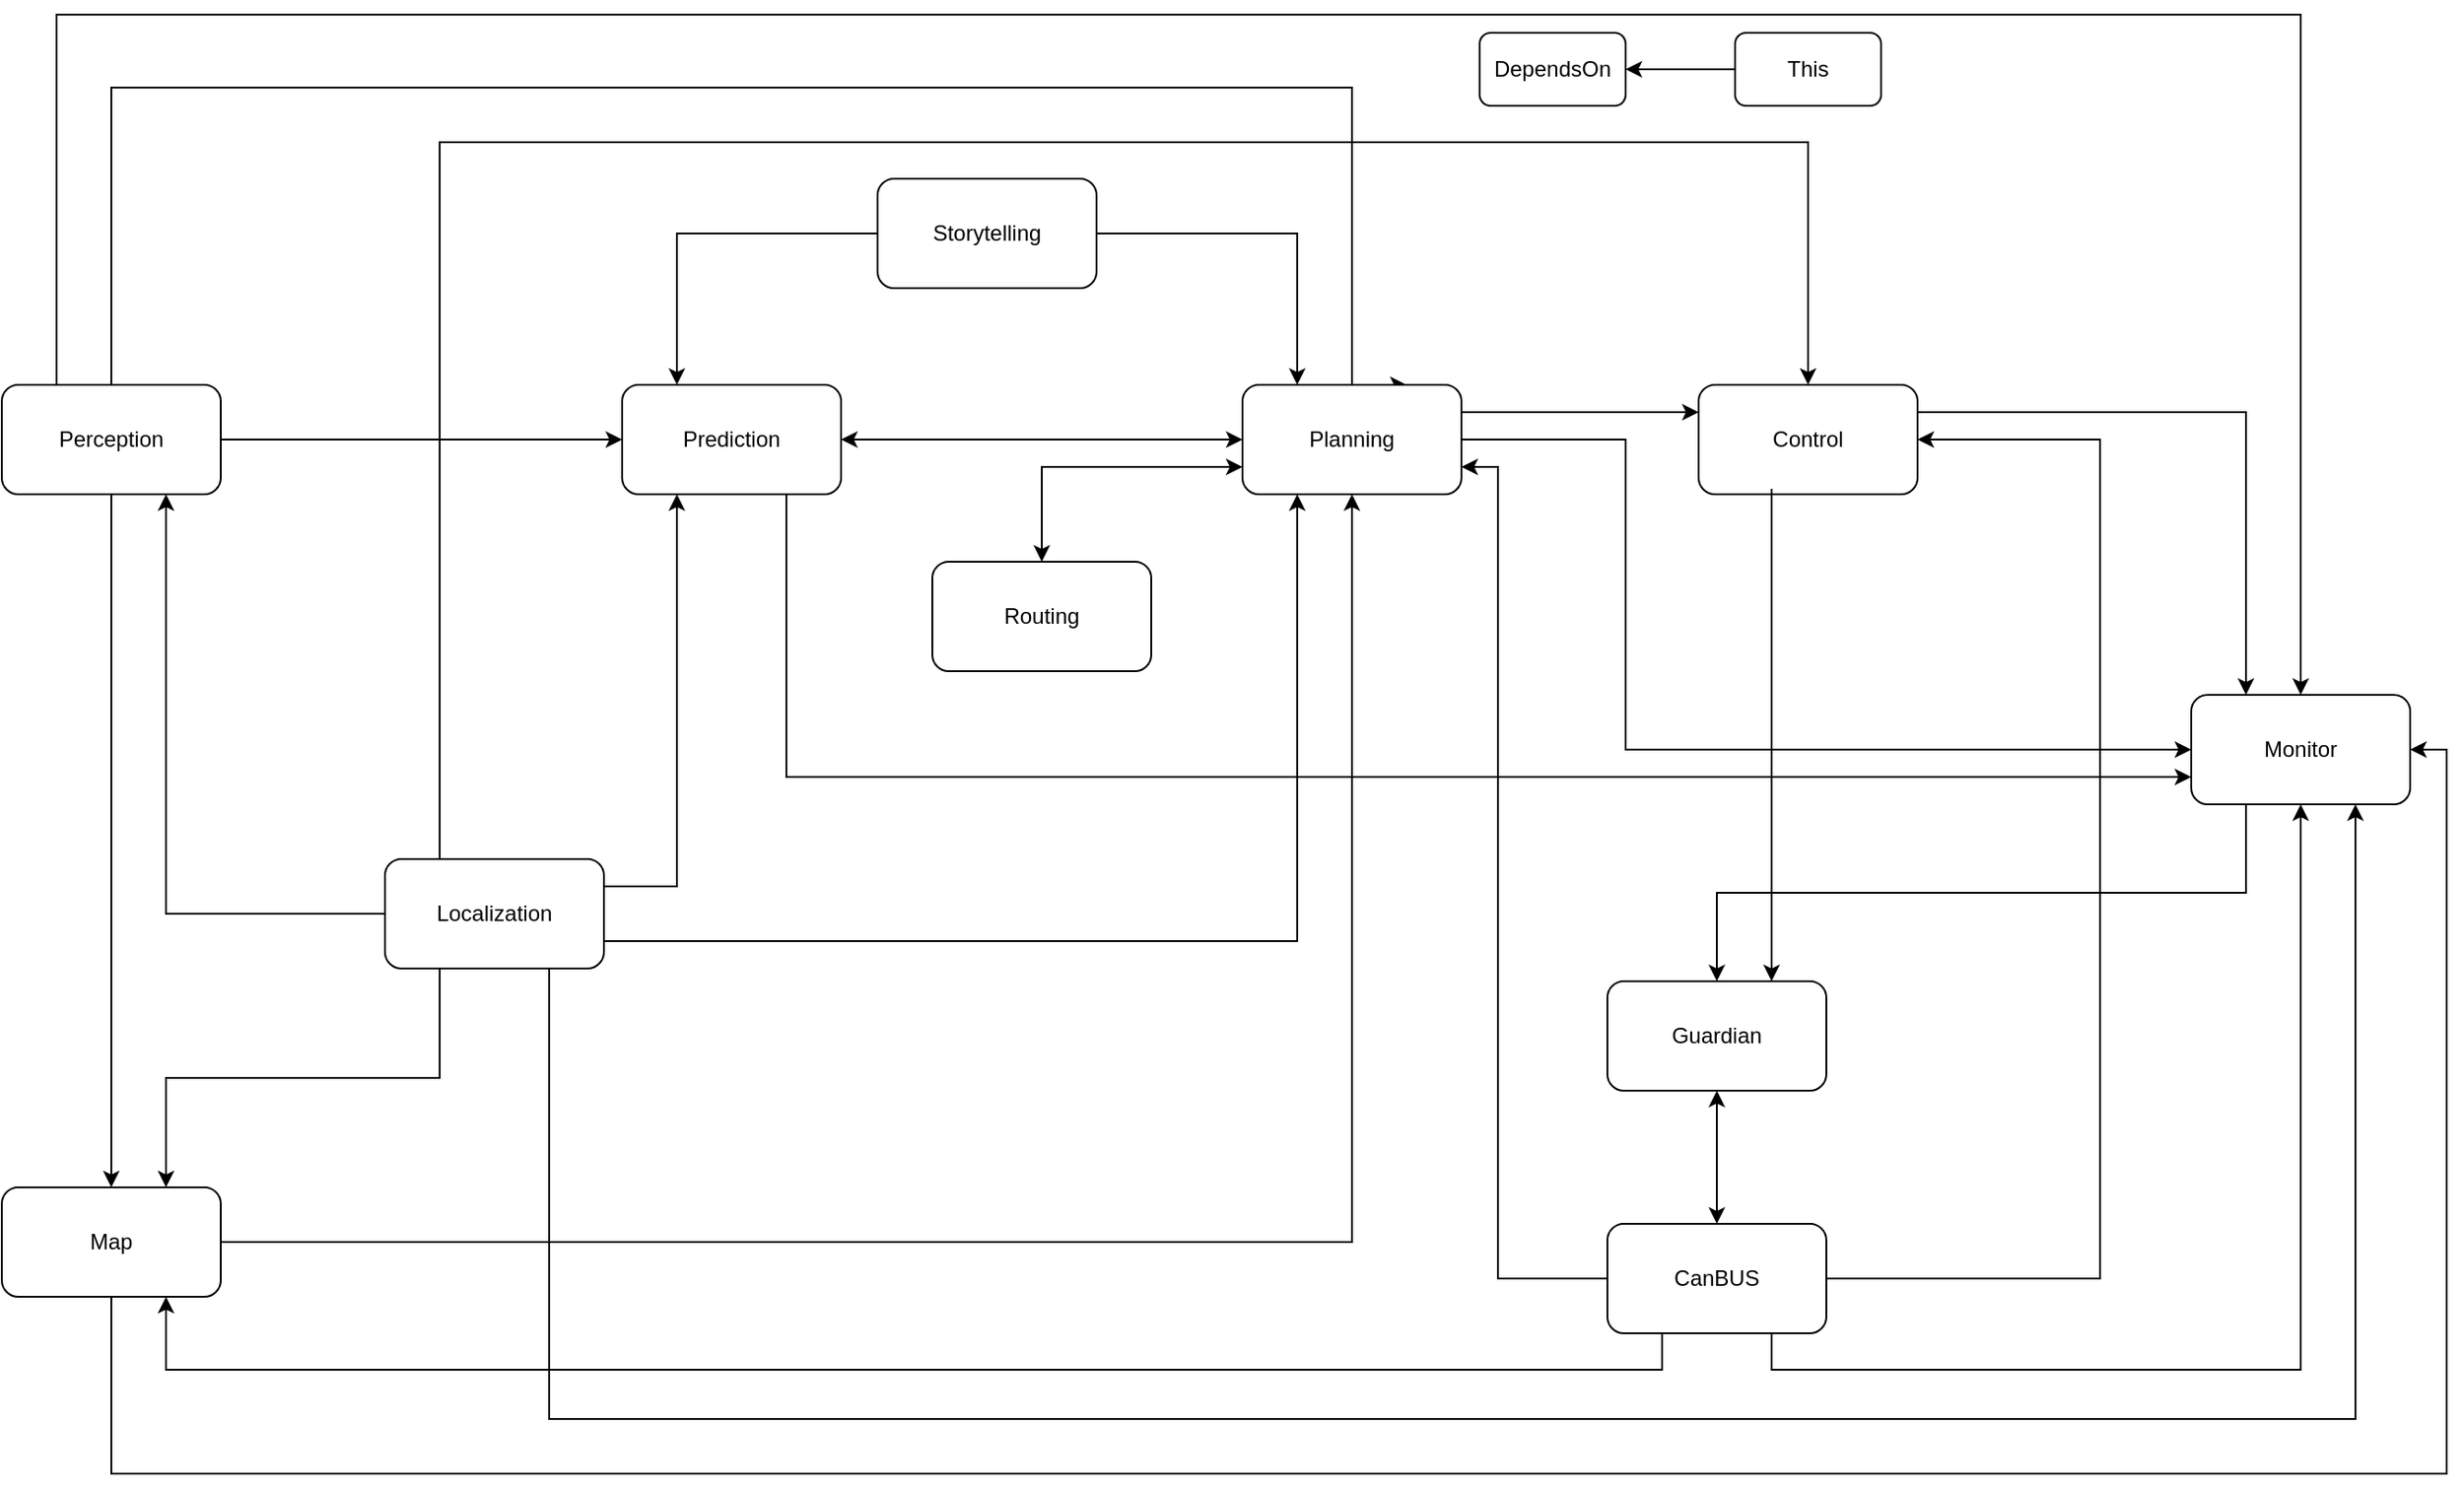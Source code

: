 <mxfile version="17.1.3" type="github"><diagram id="q5uySfuGyyFAdlzgSxIf" name="Page-1"><mxGraphModel dx="1901" dy="1023" grid="1" gridSize="10" guides="1" tooltips="1" connect="1" arrows="1" fold="1" page="1" pageScale="1" pageWidth="850" pageHeight="1100" math="0" shadow="0"><root><mxCell id="0"/><mxCell id="1" parent="0"/><mxCell id="7judBJOATlKyl89qZomi-54" style="edgeStyle=orthogonalEdgeStyle;rounded=0;orthogonalLoop=1;jettySize=auto;html=1;exitX=0;exitY=0.5;exitDx=0;exitDy=0;entryX=0.75;entryY=1;entryDx=0;entryDy=0;" parent="1" source="7judBJOATlKyl89qZomi-2" target="7judBJOATlKyl89qZomi-1" edge="1"><mxGeometry relative="1" as="geometry"><Array as="points"><mxPoint x="200" y="513"/></Array></mxGeometry></mxCell><mxCell id="7judBJOATlKyl89qZomi-1" value="Perception" style="rounded=1;whiteSpace=wrap;html=1;" parent="1" vertex="1"><mxGeometry x="110" y="223" width="120" height="60" as="geometry"/></mxCell><mxCell id="7judBJOATlKyl89qZomi-2" value="Localization" style="rounded=1;whiteSpace=wrap;html=1;" parent="1" vertex="1"><mxGeometry x="320" y="483" width="120" height="60" as="geometry"/></mxCell><mxCell id="7judBJOATlKyl89qZomi-7" style="edgeStyle=orthogonalEdgeStyle;rounded=0;orthogonalLoop=1;jettySize=auto;html=1;exitX=0;exitY=0.5;exitDx=0;exitDy=0;" parent="1" source="7judBJOATlKyl89qZomi-6" target="7judBJOATlKyl89qZomi-4" edge="1"><mxGeometry relative="1" as="geometry"/></mxCell><mxCell id="7judBJOATlKyl89qZomi-4" value="DependsOn" style="rounded=1;whiteSpace=wrap;html=1;" parent="1" vertex="1"><mxGeometry x="920" y="30" width="80" height="40" as="geometry"/></mxCell><mxCell id="7judBJOATlKyl89qZomi-6" value="This" style="rounded=1;whiteSpace=wrap;html=1;" parent="1" vertex="1"><mxGeometry x="1060" y="30" width="80" height="40" as="geometry"/></mxCell><mxCell id="7judBJOATlKyl89qZomi-10" style="edgeStyle=orthogonalEdgeStyle;rounded=0;orthogonalLoop=1;jettySize=auto;html=1;entryX=0;entryY=0.5;entryDx=0;entryDy=0;exitX=1;exitY=0.5;exitDx=0;exitDy=0;" parent="1" source="7judBJOATlKyl89qZomi-1" target="7judBJOATlKyl89qZomi-8" edge="1"><mxGeometry relative="1" as="geometry"/></mxCell><mxCell id="7judBJOATlKyl89qZomi-14" style="edgeStyle=orthogonalEdgeStyle;rounded=0;orthogonalLoop=1;jettySize=auto;html=1;entryX=0.25;entryY=0;entryDx=0;entryDy=0;" parent="1" source="7judBJOATlKyl89qZomi-12" target="7judBJOATlKyl89qZomi-8" edge="1"><mxGeometry relative="1" as="geometry"><Array as="points"><mxPoint x="480" y="140"/><mxPoint x="480" y="140"/></Array></mxGeometry></mxCell><mxCell id="7judBJOATlKyl89qZomi-15" style="edgeStyle=orthogonalEdgeStyle;rounded=0;orthogonalLoop=1;jettySize=auto;html=1;exitX=1;exitY=0.25;exitDx=0;exitDy=0;entryX=0.25;entryY=1;entryDx=0;entryDy=0;" parent="1" source="7judBJOATlKyl89qZomi-2" target="7judBJOATlKyl89qZomi-8" edge="1"><mxGeometry relative="1" as="geometry"><Array as="points"><mxPoint x="480" y="498"/></Array></mxGeometry></mxCell><mxCell id="7judBJOATlKyl89qZomi-17" style="edgeStyle=orthogonalEdgeStyle;rounded=0;orthogonalLoop=1;jettySize=auto;html=1;exitX=0;exitY=0.5;exitDx=0;exitDy=0;entryX=1;entryY=0.75;entryDx=0;entryDy=0;" parent="1" source="7judBJOATlKyl89qZomi-16" target="7judBJOATlKyl89qZomi-11" edge="1"><mxGeometry relative="1" as="geometry"><Array as="points"><mxPoint x="930" y="713"/><mxPoint x="930" y="268"/></Array></mxGeometry></mxCell><mxCell id="7judBJOATlKyl89qZomi-22" style="edgeStyle=orthogonalEdgeStyle;rounded=0;orthogonalLoop=1;jettySize=auto;html=1;exitX=1;exitY=0.5;exitDx=0;exitDy=0;entryX=0.5;entryY=1;entryDx=0;entryDy=0;" parent="1" source="7judBJOATlKyl89qZomi-21" target="7judBJOATlKyl89qZomi-11" edge="1"><mxGeometry relative="1" as="geometry"><Array as="points"><mxPoint x="850" y="693"/></Array></mxGeometry></mxCell><mxCell id="7judBJOATlKyl89qZomi-23" style="edgeStyle=orthogonalEdgeStyle;rounded=0;orthogonalLoop=1;jettySize=auto;html=1;exitX=0.5;exitY=0;exitDx=0;exitDy=0;entryX=0.75;entryY=0;entryDx=0;entryDy=0;" parent="1" source="7judBJOATlKyl89qZomi-1" target="7judBJOATlKyl89qZomi-11" edge="1"><mxGeometry relative="1" as="geometry"><Array as="points"><mxPoint x="170" y="60"/><mxPoint x="850" y="60"/><mxPoint x="850" y="223"/></Array></mxGeometry></mxCell><mxCell id="7judBJOATlKyl89qZomi-25" style="edgeStyle=orthogonalEdgeStyle;rounded=0;orthogonalLoop=1;jettySize=auto;html=1;exitX=1;exitY=0.5;exitDx=0;exitDy=0;entryX=0.25;entryY=0;entryDx=0;entryDy=0;" parent="1" source="7judBJOATlKyl89qZomi-12" target="7judBJOATlKyl89qZomi-11" edge="1"><mxGeometry relative="1" as="geometry"/></mxCell><mxCell id="7judBJOATlKyl89qZomi-61" style="edgeStyle=orthogonalEdgeStyle;rounded=0;orthogonalLoop=1;jettySize=auto;html=1;exitX=1;exitY=0.75;exitDx=0;exitDy=0;entryX=0.25;entryY=1;entryDx=0;entryDy=0;endArrow=classic;endFill=1;strokeColor=default;" parent="1" source="7judBJOATlKyl89qZomi-2" target="7judBJOATlKyl89qZomi-11" edge="1"><mxGeometry relative="1" as="geometry"/></mxCell><mxCell id="7judBJOATlKyl89qZomi-11" value="Planning" style="rounded=1;whiteSpace=wrap;html=1;" parent="1" vertex="1"><mxGeometry x="790" y="223" width="120" height="60" as="geometry"/></mxCell><mxCell id="7judBJOATlKyl89qZomi-12" value="Storytelling" style="rounded=1;whiteSpace=wrap;html=1;" parent="1" vertex="1"><mxGeometry x="590" y="110" width="120" height="60" as="geometry"/></mxCell><mxCell id="7judBJOATlKyl89qZomi-16" value="CanBUS" style="rounded=1;whiteSpace=wrap;html=1;" parent="1" vertex="1"><mxGeometry x="990" y="683" width="120" height="60" as="geometry"/></mxCell><mxCell id="7judBJOATlKyl89qZomi-18" value="Routing" style="rounded=1;whiteSpace=wrap;html=1;" parent="1" vertex="1"><mxGeometry x="620" y="320" width="120" height="60" as="geometry"/></mxCell><mxCell id="7judBJOATlKyl89qZomi-32" style="edgeStyle=orthogonalEdgeStyle;rounded=0;orthogonalLoop=1;jettySize=auto;html=1;exitX=0.25;exitY=1;exitDx=0;exitDy=0;entryX=0.75;entryY=1;entryDx=0;entryDy=0;" parent="1" source="7judBJOATlKyl89qZomi-16" target="7judBJOATlKyl89qZomi-21" edge="1"><mxGeometry relative="1" as="geometry"><Array as="points"><mxPoint x="1020" y="763"/><mxPoint x="200" y="763"/></Array></mxGeometry></mxCell><mxCell id="7judBJOATlKyl89qZomi-33" style="edgeStyle=orthogonalEdgeStyle;rounded=0;orthogonalLoop=1;jettySize=auto;html=1;exitX=0.5;exitY=1;exitDx=0;exitDy=0;entryX=0.5;entryY=0;entryDx=0;entryDy=0;" parent="1" source="7judBJOATlKyl89qZomi-1" target="7judBJOATlKyl89qZomi-21" edge="1"><mxGeometry relative="1" as="geometry"><Array as="points"/></mxGeometry></mxCell><mxCell id="7judBJOATlKyl89qZomi-68" style="edgeStyle=orthogonalEdgeStyle;rounded=0;orthogonalLoop=1;jettySize=auto;html=1;exitX=0.25;exitY=1;exitDx=0;exitDy=0;entryX=0.75;entryY=0;entryDx=0;entryDy=0;endArrow=classic;endFill=1;strokeColor=default;" parent="1" source="7judBJOATlKyl89qZomi-2" target="7judBJOATlKyl89qZomi-21" edge="1"><mxGeometry relative="1" as="geometry"/></mxCell><mxCell id="7judBJOATlKyl89qZomi-21" value="Map" style="rounded=1;whiteSpace=wrap;html=1;" parent="1" vertex="1"><mxGeometry x="110" y="663" width="120" height="60" as="geometry"/></mxCell><mxCell id="7judBJOATlKyl89qZomi-28" style="edgeStyle=orthogonalEdgeStyle;rounded=0;orthogonalLoop=1;jettySize=auto;html=1;exitX=0.25;exitY=0;exitDx=0;exitDy=0;" parent="1" source="7judBJOATlKyl89qZomi-2" target="7judBJOATlKyl89qZomi-26" edge="1"><mxGeometry relative="1" as="geometry"><Array as="points"><mxPoint x="350" y="90"/><mxPoint x="1100" y="90"/></Array></mxGeometry></mxCell><mxCell id="7judBJOATlKyl89qZomi-30" style="edgeStyle=orthogonalEdgeStyle;rounded=0;orthogonalLoop=1;jettySize=auto;html=1;entryX=0.25;entryY=0;entryDx=0;entryDy=0;exitX=1;exitY=0.25;exitDx=0;exitDy=0;" parent="1" source="7judBJOATlKyl89qZomi-26" target="7judBJOATlKyl89qZomi-29" edge="1"><mxGeometry relative="1" as="geometry"/></mxCell><mxCell id="7judBJOATlKyl89qZomi-58" style="edgeStyle=orthogonalEdgeStyle;rounded=0;orthogonalLoop=1;jettySize=auto;html=1;strokeColor=default;exitX=1;exitY=0.5;exitDx=0;exitDy=0;" parent="1" source="7judBJOATlKyl89qZomi-16" target="7judBJOATlKyl89qZomi-26" edge="1"><mxGeometry relative="1" as="geometry"><Array as="points"><mxPoint x="1260" y="713"/><mxPoint x="1260" y="253"/></Array></mxGeometry></mxCell><mxCell id="7judBJOATlKyl89qZomi-66" style="edgeStyle=orthogonalEdgeStyle;rounded=0;orthogonalLoop=1;jettySize=auto;html=1;exitX=1;exitY=0.25;exitDx=0;exitDy=0;entryX=0;entryY=0.25;entryDx=0;entryDy=0;endArrow=classic;endFill=1;strokeColor=default;" parent="1" source="7judBJOATlKyl89qZomi-11" target="7judBJOATlKyl89qZomi-26" edge="1"><mxGeometry relative="1" as="geometry"/></mxCell><mxCell id="7judBJOATlKyl89qZomi-26" value="Control" style="rounded=1;whiteSpace=wrap;html=1;" parent="1" vertex="1"><mxGeometry x="1040" y="223" width="120" height="60" as="geometry"/></mxCell><mxCell id="7judBJOATlKyl89qZomi-41" style="edgeStyle=orthogonalEdgeStyle;rounded=0;orthogonalLoop=1;jettySize=auto;html=1;exitX=0.75;exitY=1;exitDx=0;exitDy=0;entryX=0.75;entryY=1;entryDx=0;entryDy=0;" parent="1" source="7judBJOATlKyl89qZomi-2" target="7judBJOATlKyl89qZomi-29" edge="1"><mxGeometry relative="1" as="geometry"><Array as="points"><mxPoint x="410" y="790"/><mxPoint x="1400" y="790"/></Array></mxGeometry></mxCell><mxCell id="7judBJOATlKyl89qZomi-42" style="edgeStyle=orthogonalEdgeStyle;rounded=0;orthogonalLoop=1;jettySize=auto;html=1;exitX=0.5;exitY=1;exitDx=0;exitDy=0;entryX=1;entryY=0.5;entryDx=0;entryDy=0;" parent="1" source="7judBJOATlKyl89qZomi-21" target="7judBJOATlKyl89qZomi-29" edge="1"><mxGeometry relative="1" as="geometry"><Array as="points"><mxPoint x="170" y="820"/><mxPoint x="1450" y="820"/><mxPoint x="1450" y="423"/></Array></mxGeometry></mxCell><mxCell id="7judBJOATlKyl89qZomi-43" style="edgeStyle=orthogonalEdgeStyle;rounded=0;orthogonalLoop=1;jettySize=auto;html=1;exitX=0.75;exitY=1;exitDx=0;exitDy=0;entryX=0.5;entryY=1;entryDx=0;entryDy=0;" parent="1" source="7judBJOATlKyl89qZomi-16" target="7judBJOATlKyl89qZomi-29" edge="1"><mxGeometry relative="1" as="geometry"/></mxCell><mxCell id="7judBJOATlKyl89qZomi-44" style="edgeStyle=orthogonalEdgeStyle;rounded=0;orthogonalLoop=1;jettySize=auto;html=1;exitX=1;exitY=0.5;exitDx=0;exitDy=0;entryX=0;entryY=0.5;entryDx=0;entryDy=0;" parent="1" source="7judBJOATlKyl89qZomi-11" target="7judBJOATlKyl89qZomi-29" edge="1"><mxGeometry relative="1" as="geometry"><Array as="points"><mxPoint x="1000" y="253"/><mxPoint x="1000" y="423"/></Array></mxGeometry></mxCell><mxCell id="7judBJOATlKyl89qZomi-45" style="edgeStyle=orthogonalEdgeStyle;rounded=0;orthogonalLoop=1;jettySize=auto;html=1;exitX=0.25;exitY=0;exitDx=0;exitDy=0;entryX=0.5;entryY=0;entryDx=0;entryDy=0;" parent="1" source="7judBJOATlKyl89qZomi-1" target="7judBJOATlKyl89qZomi-29" edge="1"><mxGeometry relative="1" as="geometry"><Array as="points"><mxPoint x="140" y="20"/><mxPoint x="1370" y="20"/></Array></mxGeometry></mxCell><mxCell id="7judBJOATlKyl89qZomi-46" style="edgeStyle=orthogonalEdgeStyle;rounded=0;orthogonalLoop=1;jettySize=auto;html=1;exitX=0.75;exitY=1;exitDx=0;exitDy=0;entryX=0;entryY=0.75;entryDx=0;entryDy=0;" parent="1" source="7judBJOATlKyl89qZomi-8" target="7judBJOATlKyl89qZomi-29" edge="1"><mxGeometry relative="1" as="geometry"/></mxCell><mxCell id="7judBJOATlKyl89qZomi-29" value="Monitor" style="rounded=1;whiteSpace=wrap;html=1;" parent="1" vertex="1"><mxGeometry x="1310" y="393" width="120" height="60" as="geometry"/></mxCell><mxCell id="7judBJOATlKyl89qZomi-36" style="edgeStyle=orthogonalEdgeStyle;rounded=0;orthogonalLoop=1;jettySize=auto;html=1;entryX=0.75;entryY=0;entryDx=0;entryDy=0;" parent="1" target="7judBJOATlKyl89qZomi-35" edge="1"><mxGeometry relative="1" as="geometry"><Array as="points"><mxPoint x="1080" y="410"/><mxPoint x="1080" y="410"/></Array><mxPoint x="1080" y="280" as="sourcePoint"/></mxGeometry></mxCell><mxCell id="7judBJOATlKyl89qZomi-37" style="edgeStyle=orthogonalEdgeStyle;rounded=0;orthogonalLoop=1;jettySize=auto;html=1;exitX=0.25;exitY=1;exitDx=0;exitDy=0;" parent="1" source="7judBJOATlKyl89qZomi-29" target="7judBJOATlKyl89qZomi-35" edge="1"><mxGeometry relative="1" as="geometry"/></mxCell><mxCell id="7judBJOATlKyl89qZomi-8" value="Prediction" style="rounded=1;whiteSpace=wrap;html=1;" parent="1" vertex="1"><mxGeometry x="450" y="223" width="120" height="60" as="geometry"/></mxCell><mxCell id="7judBJOATlKyl89qZomi-35" value="Guardian" style="rounded=1;whiteSpace=wrap;html=1;" parent="1" vertex="1"><mxGeometry x="990" y="550" width="120" height="60" as="geometry"/></mxCell><mxCell id="7judBJOATlKyl89qZomi-62" value="" style="endArrow=classic;startArrow=classic;html=1;rounded=0;strokeColor=default;exitX=0;exitY=0.5;exitDx=0;exitDy=0;entryX=1;entryY=0.5;entryDx=0;entryDy=0;" parent="1" source="7judBJOATlKyl89qZomi-11" target="7judBJOATlKyl89qZomi-8" edge="1"><mxGeometry width="50" height="50" relative="1" as="geometry"><mxPoint x="640" y="210" as="sourcePoint"/><mxPoint x="590" y="260" as="targetPoint"/></mxGeometry></mxCell><mxCell id="7judBJOATlKyl89qZomi-63" value="" style="endArrow=classic;startArrow=classic;html=1;rounded=0;strokeColor=default;exitX=0;exitY=0.75;exitDx=0;exitDy=0;entryX=0.5;entryY=0;entryDx=0;entryDy=0;edgeStyle=orthogonalEdgeStyle;" parent="1" source="7judBJOATlKyl89qZomi-11" target="7judBJOATlKyl89qZomi-18" edge="1"><mxGeometry width="50" height="50" relative="1" as="geometry"><mxPoint x="760" y="263" as="sourcePoint"/><mxPoint x="580" y="263" as="targetPoint"/></mxGeometry></mxCell><mxCell id="7judBJOATlKyl89qZomi-67" value="" style="endArrow=classic;startArrow=classic;html=1;rounded=0;strokeColor=default;exitX=0.5;exitY=0;exitDx=0;exitDy=0;entryX=0.5;entryY=1;entryDx=0;entryDy=0;" parent="1" source="7judBJOATlKyl89qZomi-16" target="7judBJOATlKyl89qZomi-35" edge="1"><mxGeometry width="50" height="50" relative="1" as="geometry"><mxPoint x="1290" y="640" as="sourcePoint"/><mxPoint x="1070" y="640" as="targetPoint"/></mxGeometry></mxCell></root></mxGraphModel></diagram></mxfile>